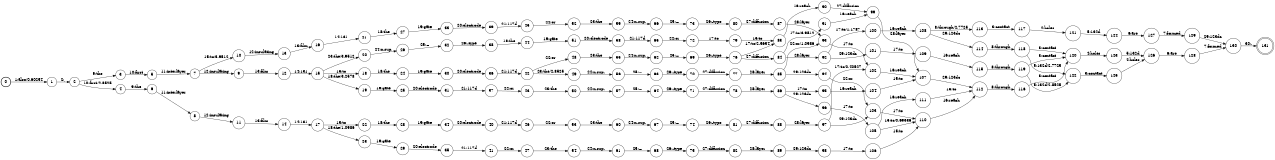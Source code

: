 digraph FST {
rankdir = LR;
size = "8.5,11";
label = "";
center = 1;
orientation = Portrait;
ranksep = "0.4";
nodesep = "0.25";
0 [label = "0", shape = circle, style = bold, fontsize = 14]
	0 -> 1 [label = "1:also/0.60254", fontsize = 14];
1 [label = "1", shape = circle, style = solid, fontsize = 14]
	1 -> 2 [label = "2:,", fontsize = 14];
2 [label = "2", shape = circle, style = solid, fontsize = 14]
	2 -> 3 [label = "9:the", fontsize = 14];
	2 -> 4 [label = "10:first/2.8525", fontsize = 14];
3 [label = "3", shape = circle, style = solid, fontsize = 14]
	3 -> 5 [label = "10:first", fontsize = 14];
4 [label = "4", shape = circle, style = solid, fontsize = 14]
	4 -> 6 [label = "9:the", fontsize = 14];
5 [label = "5", shape = circle, style = solid, fontsize = 14]
	5 -> 7 [label = "11:interlayer", fontsize = 14];
6 [label = "6", shape = circle, style = solid, fontsize = 14]
	6 -> 8 [label = "11:interlayer", fontsize = 14];
7 [label = "7", shape = circle, style = solid, fontsize = 14]
	7 -> 9 [label = "12:insulating", fontsize = 14];
	7 -> 10 [label = "15:to/3.9512", fontsize = 14];
8 [label = "8", shape = circle, style = solid, fontsize = 14]
	8 -> 11 [label = "12:insulating", fontsize = 14];
9 [label = "9", shape = circle, style = solid, fontsize = 14]
	9 -> 12 [label = "13:film", fontsize = 14];
10 [label = "10", shape = circle, style = solid, fontsize = 14]
	10 -> 13 [label = "12:insulating", fontsize = 14];
11 [label = "11", shape = circle, style = solid, fontsize = 14]
	11 -> 14 [label = "13:film", fontsize = 14];
12 [label = "12", shape = circle, style = solid, fontsize = 14]
	12 -> 15 [label = "14:131", fontsize = 14];
13 [label = "13", shape = circle, style = solid, fontsize = 14]
	13 -> 16 [label = "13:film", fontsize = 14];
14 [label = "14", shape = circle, style = solid, fontsize = 14]
	14 -> 17 [label = "14:131", fontsize = 14];
15 [label = "15", shape = circle, style = solid, fontsize = 14]
	15 -> 19 [label = "18:the/3.2578", fontsize = 14];
	15 -> 20 [label = "23:the/3.9512", fontsize = 14];
	15 -> 18 [label = "15:to", fontsize = 14];
16 [label = "16", shape = circle, style = solid, fontsize = 14]
	16 -> 21 [label = "14:131", fontsize = 14];
17 [label = "17", shape = circle, style = solid, fontsize = 14]
	17 -> 23 [label = "18:the/1.0986", fontsize = 14];
	17 -> 22 [label = "15:to", fontsize = 14];
18 [label = "18", shape = circle, style = solid, fontsize = 14]
	18 -> 24 [label = "18:the", fontsize = 14];
19 [label = "19", shape = circle, style = solid, fontsize = 14]
	19 -> 25 [label = "19:gate", fontsize = 14];
20 [label = "20", shape = circle, style = solid, fontsize = 14]
	20 -> 26 [label = "24:n.sup.", fontsize = 14];
21 [label = "21", shape = circle, style = solid, fontsize = 14]
	21 -> 27 [label = "18:the", fontsize = 14];
22 [label = "22", shape = circle, style = solid, fontsize = 14]
	22 -> 28 [label = "18:the", fontsize = 14];
23 [label = "23", shape = circle, style = solid, fontsize = 14]
	23 -> 29 [label = "19:gate", fontsize = 14];
24 [label = "24", shape = circle, style = solid, fontsize = 14]
	24 -> 30 [label = "19:gate", fontsize = 14];
25 [label = "25", shape = circle, style = solid, fontsize = 14]
	25 -> 31 [label = "20:electrode", fontsize = 14];
26 [label = "26", shape = circle, style = solid, fontsize = 14]
	26 -> 32 [label = "25:+", fontsize = 14];
27 [label = "27", shape = circle, style = solid, fontsize = 14]
	27 -> 33 [label = "19:gate", fontsize = 14];
28 [label = "28", shape = circle, style = solid, fontsize = 14]
	28 -> 34 [label = "19:gate", fontsize = 14];
29 [label = "29", shape = circle, style = solid, fontsize = 14]
	29 -> 35 [label = "20:electrode", fontsize = 14];
30 [label = "30", shape = circle, style = solid, fontsize = 14]
	30 -> 36 [label = "20:electrode", fontsize = 14];
31 [label = "31", shape = circle, style = solid, fontsize = 14]
	31 -> 37 [label = "21:117d", fontsize = 14];
32 [label = "32", shape = circle, style = solid, fontsize = 14]
	32 -> 38 [label = "26:-type", fontsize = 14];
33 [label = "33", shape = circle, style = solid, fontsize = 14]
	33 -> 39 [label = "20:electrode", fontsize = 14];
34 [label = "34", shape = circle, style = solid, fontsize = 14]
	34 -> 40 [label = "20:electrode", fontsize = 14];
35 [label = "35", shape = circle, style = solid, fontsize = 14]
	35 -> 41 [label = "21:117d", fontsize = 14];
36 [label = "36", shape = circle, style = solid, fontsize = 14]
	36 -> 42 [label = "21:117d", fontsize = 14];
37 [label = "37", shape = circle, style = solid, fontsize = 14]
	37 -> 43 [label = "22:or", fontsize = 14];
38 [label = "38", shape = circle, style = solid, fontsize = 14]
	38 -> 44 [label = "18:the", fontsize = 14];
39 [label = "39", shape = circle, style = solid, fontsize = 14]
	39 -> 45 [label = "21:117d", fontsize = 14];
40 [label = "40", shape = circle, style = solid, fontsize = 14]
	40 -> 46 [label = "21:117d", fontsize = 14];
41 [label = "41", shape = circle, style = solid, fontsize = 14]
	41 -> 47 [label = "22:or", fontsize = 14];
42 [label = "42", shape = circle, style = solid, fontsize = 14]
	42 -> 49 [label = "23:the/2.8525", fontsize = 14];
	42 -> 48 [label = "22:or", fontsize = 14];
43 [label = "43", shape = circle, style = solid, fontsize = 14]
	43 -> 50 [label = "23:the", fontsize = 14];
44 [label = "44", shape = circle, style = solid, fontsize = 14]
	44 -> 51 [label = "19:gate", fontsize = 14];
45 [label = "45", shape = circle, style = solid, fontsize = 14]
	45 -> 52 [label = "22:or", fontsize = 14];
46 [label = "46", shape = circle, style = solid, fontsize = 14]
	46 -> 53 [label = "22:or", fontsize = 14];
47 [label = "47", shape = circle, style = solid, fontsize = 14]
	47 -> 54 [label = "23:the", fontsize = 14];
48 [label = "48", shape = circle, style = solid, fontsize = 14]
	48 -> 55 [label = "23:the", fontsize = 14];
49 [label = "49", shape = circle, style = solid, fontsize = 14]
	49 -> 56 [label = "24:n.sup.", fontsize = 14];
50 [label = "50", shape = circle, style = solid, fontsize = 14]
	50 -> 57 [label = "24:n.sup.", fontsize = 14];
51 [label = "51", shape = circle, style = solid, fontsize = 14]
	51 -> 58 [label = "20:electrode", fontsize = 14];
52 [label = "52", shape = circle, style = solid, fontsize = 14]
	52 -> 59 [label = "23:the", fontsize = 14];
53 [label = "53", shape = circle, style = solid, fontsize = 14]
	53 -> 60 [label = "23:the", fontsize = 14];
54 [label = "54", shape = circle, style = solid, fontsize = 14]
	54 -> 61 [label = "24:n.sup.", fontsize = 14];
55 [label = "55", shape = circle, style = solid, fontsize = 14]
	55 -> 62 [label = "24:n.sup.", fontsize = 14];
56 [label = "56", shape = circle, style = solid, fontsize = 14]
	56 -> 63 [label = "25:+", fontsize = 14];
57 [label = "57", shape = circle, style = solid, fontsize = 14]
	57 -> 64 [label = "25:+", fontsize = 14];
58 [label = "58", shape = circle, style = solid, fontsize = 14]
	58 -> 65 [label = "21:117d", fontsize = 14];
59 [label = "59", shape = circle, style = solid, fontsize = 14]
	59 -> 66 [label = "24:n.sup.", fontsize = 14];
60 [label = "60", shape = circle, style = solid, fontsize = 14]
	60 -> 67 [label = "24:n.sup.", fontsize = 14];
61 [label = "61", shape = circle, style = solid, fontsize = 14]
	61 -> 68 [label = "25:+", fontsize = 14];
62 [label = "62", shape = circle, style = solid, fontsize = 14]
	62 -> 69 [label = "25:+", fontsize = 14];
63 [label = "63", shape = circle, style = solid, fontsize = 14]
	63 -> 70 [label = "26:-type", fontsize = 14];
64 [label = "64", shape = circle, style = solid, fontsize = 14]
	64 -> 71 [label = "26:-type", fontsize = 14];
65 [label = "65", shape = circle, style = solid, fontsize = 14]
	65 -> 72 [label = "22:or", fontsize = 14];
66 [label = "66", shape = circle, style = solid, fontsize = 14]
	66 -> 73 [label = "25:+", fontsize = 14];
67 [label = "67", shape = circle, style = solid, fontsize = 14]
	67 -> 74 [label = "25:+", fontsize = 14];
68 [label = "68", shape = circle, style = solid, fontsize = 14]
	68 -> 75 [label = "26:-type", fontsize = 14];
69 [label = "69", shape = circle, style = solid, fontsize = 14]
	69 -> 76 [label = "26:-type", fontsize = 14];
70 [label = "70", shape = circle, style = solid, fontsize = 14]
	70 -> 77 [label = "27:diffusion", fontsize = 14];
71 [label = "71", shape = circle, style = solid, fontsize = 14]
	71 -> 78 [label = "27:diffusion", fontsize = 14];
72 [label = "72", shape = circle, style = solid, fontsize = 14]
	72 -> 79 [label = "17:to", fontsize = 14];
73 [label = "73", shape = circle, style = solid, fontsize = 14]
	73 -> 80 [label = "26:-type", fontsize = 14];
74 [label = "74", shape = circle, style = solid, fontsize = 14]
	74 -> 81 [label = "26:-type", fontsize = 14];
75 [label = "75", shape = circle, style = solid, fontsize = 14]
	75 -> 82 [label = "27:diffusion", fontsize = 14];
76 [label = "76", shape = circle, style = solid, fontsize = 14]
	76 -> 83 [label = "17:to/2.5654", fontsize = 14];
	76 -> 84 [label = "27:diffusion", fontsize = 14];
77 [label = "77", shape = circle, style = solid, fontsize = 14]
	77 -> 85 [label = "28:layer", fontsize = 14];
78 [label = "78", shape = circle, style = solid, fontsize = 14]
	78 -> 86 [label = "28:layer", fontsize = 14];
79 [label = "79", shape = circle, style = solid, fontsize = 14]
	79 -> 83 [label = "15:to", fontsize = 14];
80 [label = "80", shape = circle, style = solid, fontsize = 14]
	80 -> 87 [label = "27:diffusion", fontsize = 14];
81 [label = "81", shape = circle, style = solid, fontsize = 14]
	81 -> 88 [label = "27:diffusion", fontsize = 14];
82 [label = "82", shape = circle, style = solid, fontsize = 14]
	82 -> 89 [label = "28:layer", fontsize = 14];
83 [label = "83", shape = circle, style = solid, fontsize = 14]
	83 -> 90 [label = "16:reach", fontsize = 14];
84 [label = "84", shape = circle, style = solid, fontsize = 14]
	84 -> 91 [label = "17:to/3.9512", fontsize = 14];
	84 -> 92 [label = "28:layer", fontsize = 14];
85 [label = "85", shape = circle, style = solid, fontsize = 14]
	85 -> 93 [label = "22:or/1.0986", fontsize = 14];
	85 -> 94 [label = "29:123dc", fontsize = 14];
86 [label = "86", shape = circle, style = solid, fontsize = 14]
	86 -> 95 [label = "17:to", fontsize = 14];
	86 -> 96 [label = "29:123dc", fontsize = 14];
87 [label = "87", shape = circle, style = solid, fontsize = 14]
	87 -> 93 [label = "28:layer", fontsize = 14];
88 [label = "88", shape = circle, style = solid, fontsize = 14]
	88 -> 97 [label = "28:layer", fontsize = 14];
89 [label = "89", shape = circle, style = solid, fontsize = 14]
	89 -> 98 [label = "29:123dc", fontsize = 14];
90 [label = "90", shape = circle, style = solid, fontsize = 14]
	90 -> 99 [label = "27:diffusion", fontsize = 14];
91 [label = "91", shape = circle, style = solid, fontsize = 14]
	91 -> 99 [label = "16:reach", fontsize = 14];
92 [label = "92", shape = circle, style = solid, fontsize = 14]
	92 -> 100 [label = "17:to/1.1787", fontsize = 14];
	92 -> 101 [label = "29:123dc", fontsize = 14];
93 [label = "93", shape = circle, style = solid, fontsize = 14]
	93 -> 102 [label = "17:to", fontsize = 14];
94 [label = "94", shape = circle, style = solid, fontsize = 14]
	94 -> 103 [label = "22:or", fontsize = 14];
95 [label = "95", shape = circle, style = solid, fontsize = 14]
	95 -> 104 [label = "16:reach", fontsize = 14];
96 [label = "96", shape = circle, style = solid, fontsize = 14]
	96 -> 105 [label = "17:to", fontsize = 14];
97 [label = "97", shape = circle, style = solid, fontsize = 14]
	97 -> 102 [label = "17:to/0.40527", fontsize = 14];
	97 -> 103 [label = "29:123dc", fontsize = 14];
98 [label = "98", shape = circle, style = solid, fontsize = 14]
	98 -> 106 [label = "17:to", fontsize = 14];
99 [label = "99", shape = circle, style = solid, fontsize = 14]
	99 -> 107 [label = "28:layer", fontsize = 14];
100 [label = "100", shape = circle, style = solid, fontsize = 14]
	100 -> 108 [label = "16:reach", fontsize = 14];
101 [label = "101", shape = circle, style = solid, fontsize = 14]
	101 -> 109 [label = "17:to", fontsize = 14];
102 [label = "102", shape = circle, style = solid, fontsize = 14]
	102 -> 107 [label = "16:reach", fontsize = 14];
103 [label = "103", shape = circle, style = solid, fontsize = 14]
	103 -> 110 [label = "17:to", fontsize = 14];
104 [label = "104", shape = circle, style = solid, fontsize = 14]
	104 -> 107 [label = "15:to", fontsize = 14];
105 [label = "105", shape = circle, style = solid, fontsize = 14]
	105 -> 111 [label = "16:reach", fontsize = 14];
	105 -> 110 [label = "15:to/0.69336", fontsize = 14];
106 [label = "106", shape = circle, style = solid, fontsize = 14]
	106 -> 110 [label = "15:to", fontsize = 14];
107 [label = "107", shape = circle, style = solid, fontsize = 14]
	107 -> 112 [label = "29:123dc", fontsize = 14];
108 [label = "108", shape = circle, style = solid, fontsize = 14]
	108 -> 113 [label = "8:through/2.7725", fontsize = 14];
	108 -> 114 [label = "29:123dc", fontsize = 14];
109 [label = "109", shape = circle, style = solid, fontsize = 14]
	109 -> 115 [label = "16:reach", fontsize = 14];
110 [label = "110", shape = circle, style = solid, fontsize = 14]
	110 -> 112 [label = "16:reach", fontsize = 14];
111 [label = "111", shape = circle, style = solid, fontsize = 14]
	111 -> 112 [label = "15:to", fontsize = 14];
112 [label = "112", shape = circle, style = solid, fontsize = 14]
	112 -> 116 [label = "8:through", fontsize = 14];
113 [label = "113", shape = circle, style = solid, fontsize = 14]
	113 -> 117 [label = "3:contact", fontsize = 14];
114 [label = "114", shape = circle, style = solid, fontsize = 14]
	114 -> 118 [label = "8:through", fontsize = 14];
115 [label = "115", shape = circle, style = solid, fontsize = 14]
	115 -> 119 [label = "8:through", fontsize = 14];
116 [label = "116", shape = circle, style = solid, fontsize = 14]
	116 -> 120 [label = "3:contact", fontsize = 14];
117 [label = "117", shape = circle, style = solid, fontsize = 14]
	117 -> 121 [label = "4:holes", fontsize = 14];
118 [label = "118", shape = circle, style = solid, fontsize = 14]
	118 -> 120 [label = "3:contact", fontsize = 14];
	118 -> 122 [label = "5:132d/2.7725", fontsize = 14];
119 [label = "119", shape = circle, style = solid, fontsize = 14]
	119 -> 120 [label = "3:contact", fontsize = 14];
	119 -> 122 [label = "5:132d/2.8525", fontsize = 14];
120 [label = "120", shape = circle, style = solid, fontsize = 14]
	120 -> 123 [label = "4:holes", fontsize = 14];
121 [label = "121", shape = circle, style = solid, fontsize = 14]
	121 -> 124 [label = "5:132d", fontsize = 14];
122 [label = "122", shape = circle, style = solid, fontsize = 14]
	122 -> 125 [label = "3:contact", fontsize = 14];
123 [label = "123", shape = circle, style = solid, fontsize = 14]
	123 -> 126 [label = "5:132d", fontsize = 14];
124 [label = "124", shape = circle, style = solid, fontsize = 14]
	124 -> 127 [label = "6:are", fontsize = 14];
125 [label = "125", shape = circle, style = solid, fontsize = 14]
	125 -> 126 [label = "4:holes", fontsize = 14];
126 [label = "126", shape = circle, style = solid, fontsize = 14]
	126 -> 128 [label = "6:are", fontsize = 14];
127 [label = "127", shape = circle, style = solid, fontsize = 14]
	127 -> 129 [label = "7:formed", fontsize = 14];
128 [label = "128", shape = circle, style = solid, fontsize = 14]
	128 -> 130 [label = "7:formed", fontsize = 14];
129 [label = "129", shape = circle, style = solid, fontsize = 14]
	129 -> 130 [label = "29:123dc", fontsize = 14];
130 [label = "130", shape = circle, style = solid, fontsize = 14]
	130 -> 131 [label = "30:.", fontsize = 14];
131 [label = "131", shape = doublecircle, style = solid, fontsize = 14]
}
